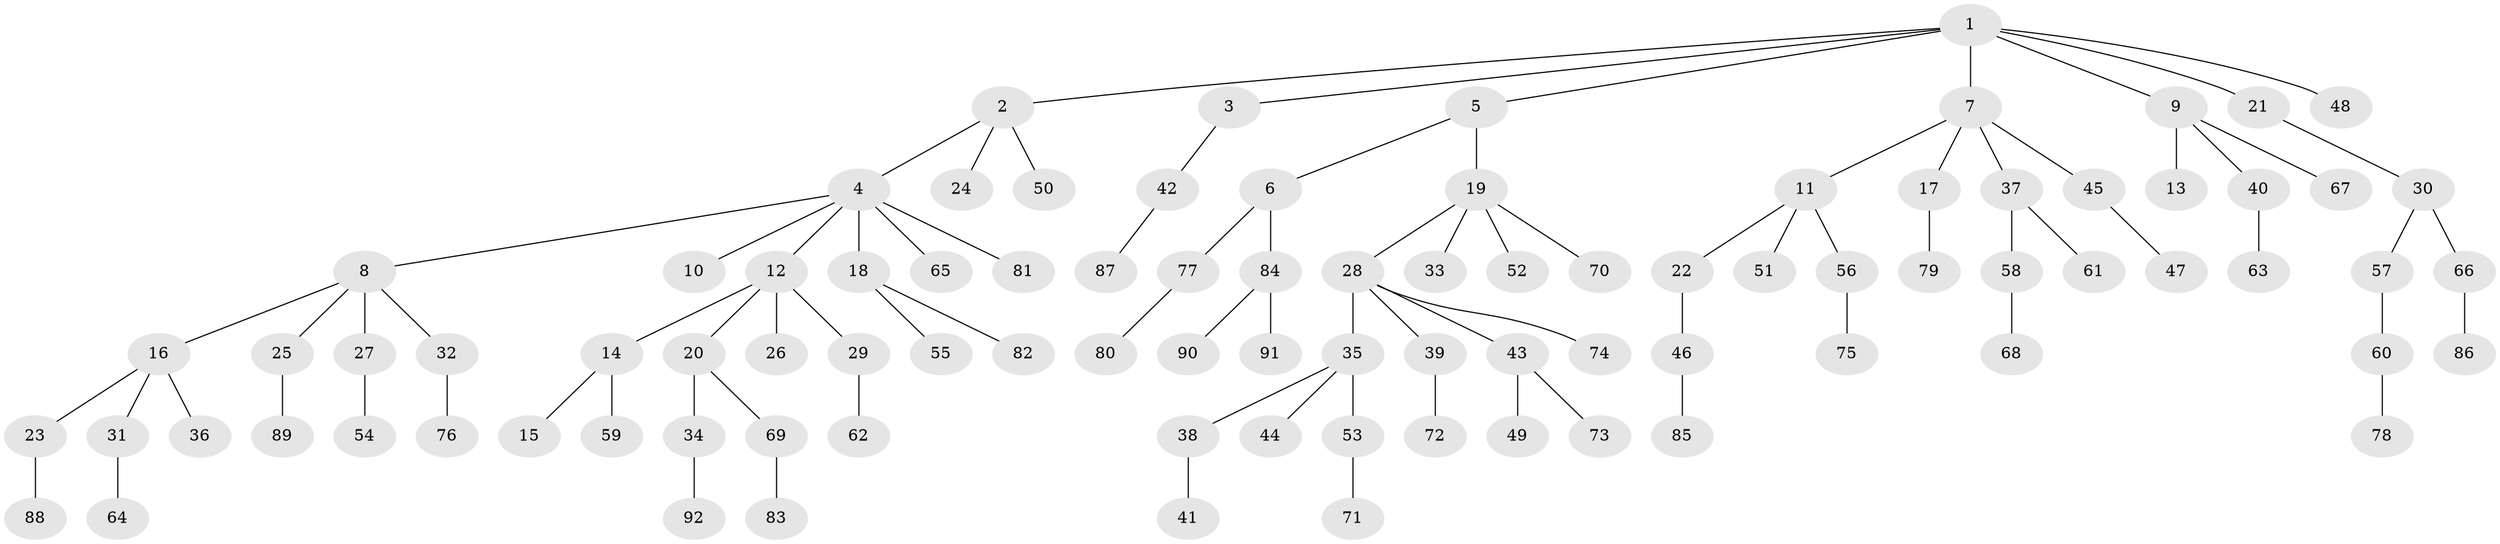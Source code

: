 // coarse degree distribution, {9: 0.015625, 2: 0.21875, 6: 0.015625, 4: 0.078125, 3: 0.0625, 5: 0.046875, 1: 0.5625}
// Generated by graph-tools (version 1.1) at 2025/19/03/04/25 18:19:25]
// undirected, 92 vertices, 91 edges
graph export_dot {
graph [start="1"]
  node [color=gray90,style=filled];
  1;
  2;
  3;
  4;
  5;
  6;
  7;
  8;
  9;
  10;
  11;
  12;
  13;
  14;
  15;
  16;
  17;
  18;
  19;
  20;
  21;
  22;
  23;
  24;
  25;
  26;
  27;
  28;
  29;
  30;
  31;
  32;
  33;
  34;
  35;
  36;
  37;
  38;
  39;
  40;
  41;
  42;
  43;
  44;
  45;
  46;
  47;
  48;
  49;
  50;
  51;
  52;
  53;
  54;
  55;
  56;
  57;
  58;
  59;
  60;
  61;
  62;
  63;
  64;
  65;
  66;
  67;
  68;
  69;
  70;
  71;
  72;
  73;
  74;
  75;
  76;
  77;
  78;
  79;
  80;
  81;
  82;
  83;
  84;
  85;
  86;
  87;
  88;
  89;
  90;
  91;
  92;
  1 -- 2;
  1 -- 3;
  1 -- 5;
  1 -- 7;
  1 -- 9;
  1 -- 21;
  1 -- 48;
  2 -- 4;
  2 -- 24;
  2 -- 50;
  3 -- 42;
  4 -- 8;
  4 -- 10;
  4 -- 12;
  4 -- 18;
  4 -- 65;
  4 -- 81;
  5 -- 6;
  5 -- 19;
  6 -- 77;
  6 -- 84;
  7 -- 11;
  7 -- 17;
  7 -- 37;
  7 -- 45;
  8 -- 16;
  8 -- 25;
  8 -- 27;
  8 -- 32;
  9 -- 13;
  9 -- 40;
  9 -- 67;
  11 -- 22;
  11 -- 51;
  11 -- 56;
  12 -- 14;
  12 -- 20;
  12 -- 26;
  12 -- 29;
  14 -- 15;
  14 -- 59;
  16 -- 23;
  16 -- 31;
  16 -- 36;
  17 -- 79;
  18 -- 55;
  18 -- 82;
  19 -- 28;
  19 -- 33;
  19 -- 52;
  19 -- 70;
  20 -- 34;
  20 -- 69;
  21 -- 30;
  22 -- 46;
  23 -- 88;
  25 -- 89;
  27 -- 54;
  28 -- 35;
  28 -- 39;
  28 -- 43;
  28 -- 74;
  29 -- 62;
  30 -- 57;
  30 -- 66;
  31 -- 64;
  32 -- 76;
  34 -- 92;
  35 -- 38;
  35 -- 44;
  35 -- 53;
  37 -- 58;
  37 -- 61;
  38 -- 41;
  39 -- 72;
  40 -- 63;
  42 -- 87;
  43 -- 49;
  43 -- 73;
  45 -- 47;
  46 -- 85;
  53 -- 71;
  56 -- 75;
  57 -- 60;
  58 -- 68;
  60 -- 78;
  66 -- 86;
  69 -- 83;
  77 -- 80;
  84 -- 90;
  84 -- 91;
}
